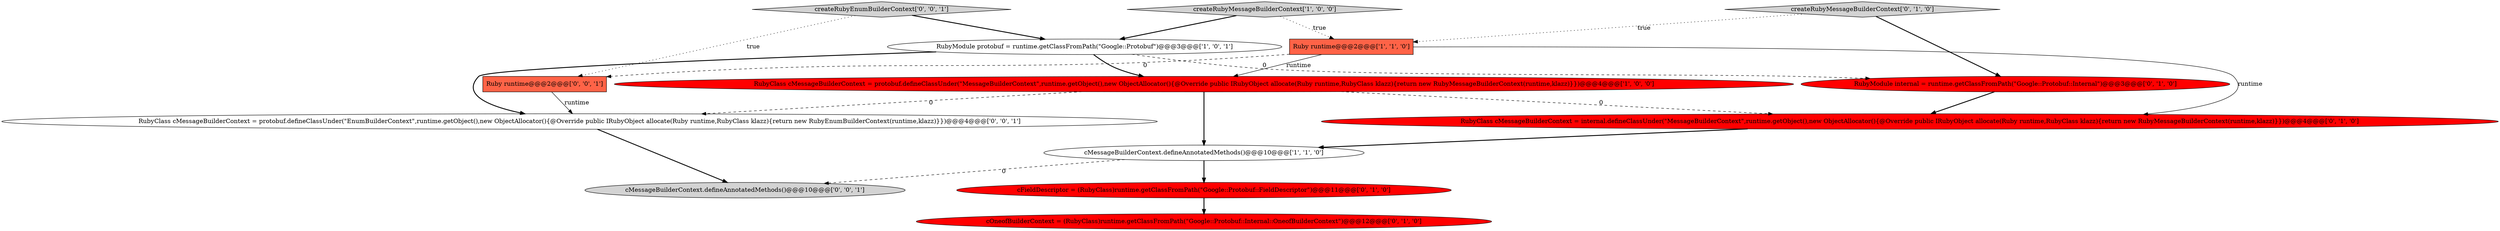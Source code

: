 digraph {
6 [style = filled, label = "RubyClass cMessageBuilderContext = internal.defineClassUnder(\"MessageBuilderContext\",runtime.getObject(),new ObjectAllocator(){@Override public IRubyObject allocate(Ruby runtime,RubyClass klazz){return new RubyMessageBuilderContext(runtime,klazz)}})@@@4@@@['0', '1', '0']", fillcolor = red, shape = ellipse image = "AAA1AAABBB2BBB"];
13 [style = filled, label = "cMessageBuilderContext.defineAnnotatedMethods()@@@10@@@['0', '0', '1']", fillcolor = lightgray, shape = ellipse image = "AAA0AAABBB3BBB"];
9 [style = filled, label = "RubyModule internal = runtime.getClassFromPath(\"Google::Protobuf::Internal\")@@@3@@@['0', '1', '0']", fillcolor = red, shape = ellipse image = "AAA1AAABBB2BBB"];
10 [style = filled, label = "Ruby runtime@@@2@@@['0', '0', '1']", fillcolor = tomato, shape = box image = "AAA0AAABBB3BBB"];
3 [style = filled, label = "RubyClass cMessageBuilderContext = protobuf.defineClassUnder(\"MessageBuilderContext\",runtime.getObject(),new ObjectAllocator(){@Override public IRubyObject allocate(Ruby runtime,RubyClass klazz){return new RubyMessageBuilderContext(runtime,klazz)}})@@@4@@@['1', '0', '0']", fillcolor = red, shape = ellipse image = "AAA1AAABBB1BBB"];
8 [style = filled, label = "cFieldDescriptor = (RubyClass)runtime.getClassFromPath(\"Google::Protobuf::FieldDescriptor\")@@@11@@@['0', '1', '0']", fillcolor = red, shape = ellipse image = "AAA1AAABBB2BBB"];
0 [style = filled, label = "RubyModule protobuf = runtime.getClassFromPath(\"Google::Protobuf\")@@@3@@@['1', '0', '1']", fillcolor = white, shape = ellipse image = "AAA0AAABBB1BBB"];
2 [style = filled, label = "Ruby runtime@@@2@@@['1', '1', '0']", fillcolor = tomato, shape = box image = "AAA0AAABBB1BBB"];
11 [style = filled, label = "RubyClass cMessageBuilderContext = protobuf.defineClassUnder(\"EnumBuilderContext\",runtime.getObject(),new ObjectAllocator(){@Override public IRubyObject allocate(Ruby runtime,RubyClass klazz){return new RubyEnumBuilderContext(runtime,klazz)}})@@@4@@@['0', '0', '1']", fillcolor = white, shape = ellipse image = "AAA0AAABBB3BBB"];
7 [style = filled, label = "cOneofBuilderContext = (RubyClass)runtime.getClassFromPath(\"Google::Protobuf::Internal::OneofBuilderContext\")@@@12@@@['0', '1', '0']", fillcolor = red, shape = ellipse image = "AAA1AAABBB2BBB"];
5 [style = filled, label = "createRubyMessageBuilderContext['0', '1', '0']", fillcolor = lightgray, shape = diamond image = "AAA0AAABBB2BBB"];
12 [style = filled, label = "createRubyEnumBuilderContext['0', '0', '1']", fillcolor = lightgray, shape = diamond image = "AAA0AAABBB3BBB"];
4 [style = filled, label = "cMessageBuilderContext.defineAnnotatedMethods()@@@10@@@['1', '1', '0']", fillcolor = white, shape = ellipse image = "AAA0AAABBB1BBB"];
1 [style = filled, label = "createRubyMessageBuilderContext['1', '0', '0']", fillcolor = lightgray, shape = diamond image = "AAA0AAABBB1BBB"];
0->3 [style = bold, label=""];
10->11 [style = solid, label="runtime"];
3->6 [style = dashed, label="0"];
5->9 [style = bold, label=""];
0->11 [style = bold, label=""];
1->0 [style = bold, label=""];
12->0 [style = bold, label=""];
3->4 [style = bold, label=""];
2->10 [style = dashed, label="0"];
8->7 [style = bold, label=""];
9->6 [style = bold, label=""];
2->3 [style = solid, label="runtime"];
6->4 [style = bold, label=""];
12->10 [style = dotted, label="true"];
11->13 [style = bold, label=""];
2->6 [style = solid, label="runtime"];
4->8 [style = bold, label=""];
0->9 [style = dashed, label="0"];
1->2 [style = dotted, label="true"];
4->13 [style = dashed, label="0"];
3->11 [style = dashed, label="0"];
5->2 [style = dotted, label="true"];
}
